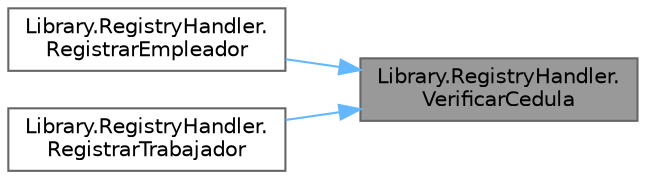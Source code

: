 digraph "Library.RegistryHandler.VerificarCedula"
{
 // INTERACTIVE_SVG=YES
 // LATEX_PDF_SIZE
  bgcolor="transparent";
  edge [fontname=Helvetica,fontsize=10,labelfontname=Helvetica,labelfontsize=10];
  node [fontname=Helvetica,fontsize=10,shape=box,height=0.2,width=0.4];
  rankdir="RL";
  Node1 [label="Library.RegistryHandler.\lVerificarCedula",height=0.2,width=0.4,color="gray40", fillcolor="grey60", style="filled", fontcolor="black",tooltip="Método para verificar la cédula de un Usuario."];
  Node1 -> Node2 [dir="back",color="steelblue1",style="solid"];
  Node2 [label="Library.RegistryHandler.\lRegistrarEmpleador",height=0.2,width=0.4,color="grey40", fillcolor="white", style="filled",URL="$classLibrary_1_1RegistryHandler.html#a9cea158f44e96feb3ee3b4cf8a2c166c",tooltip="Método para registrar un empleador."];
  Node1 -> Node3 [dir="back",color="steelblue1",style="solid"];
  Node3 [label="Library.RegistryHandler.\lRegistrarTrabajador",height=0.2,width=0.4,color="grey40", fillcolor="white", style="filled",URL="$classLibrary_1_1RegistryHandler.html#a0bf9704d7dc2ab9bf3cde59b66012d69",tooltip="Método para registrar un trabajador."];
}
